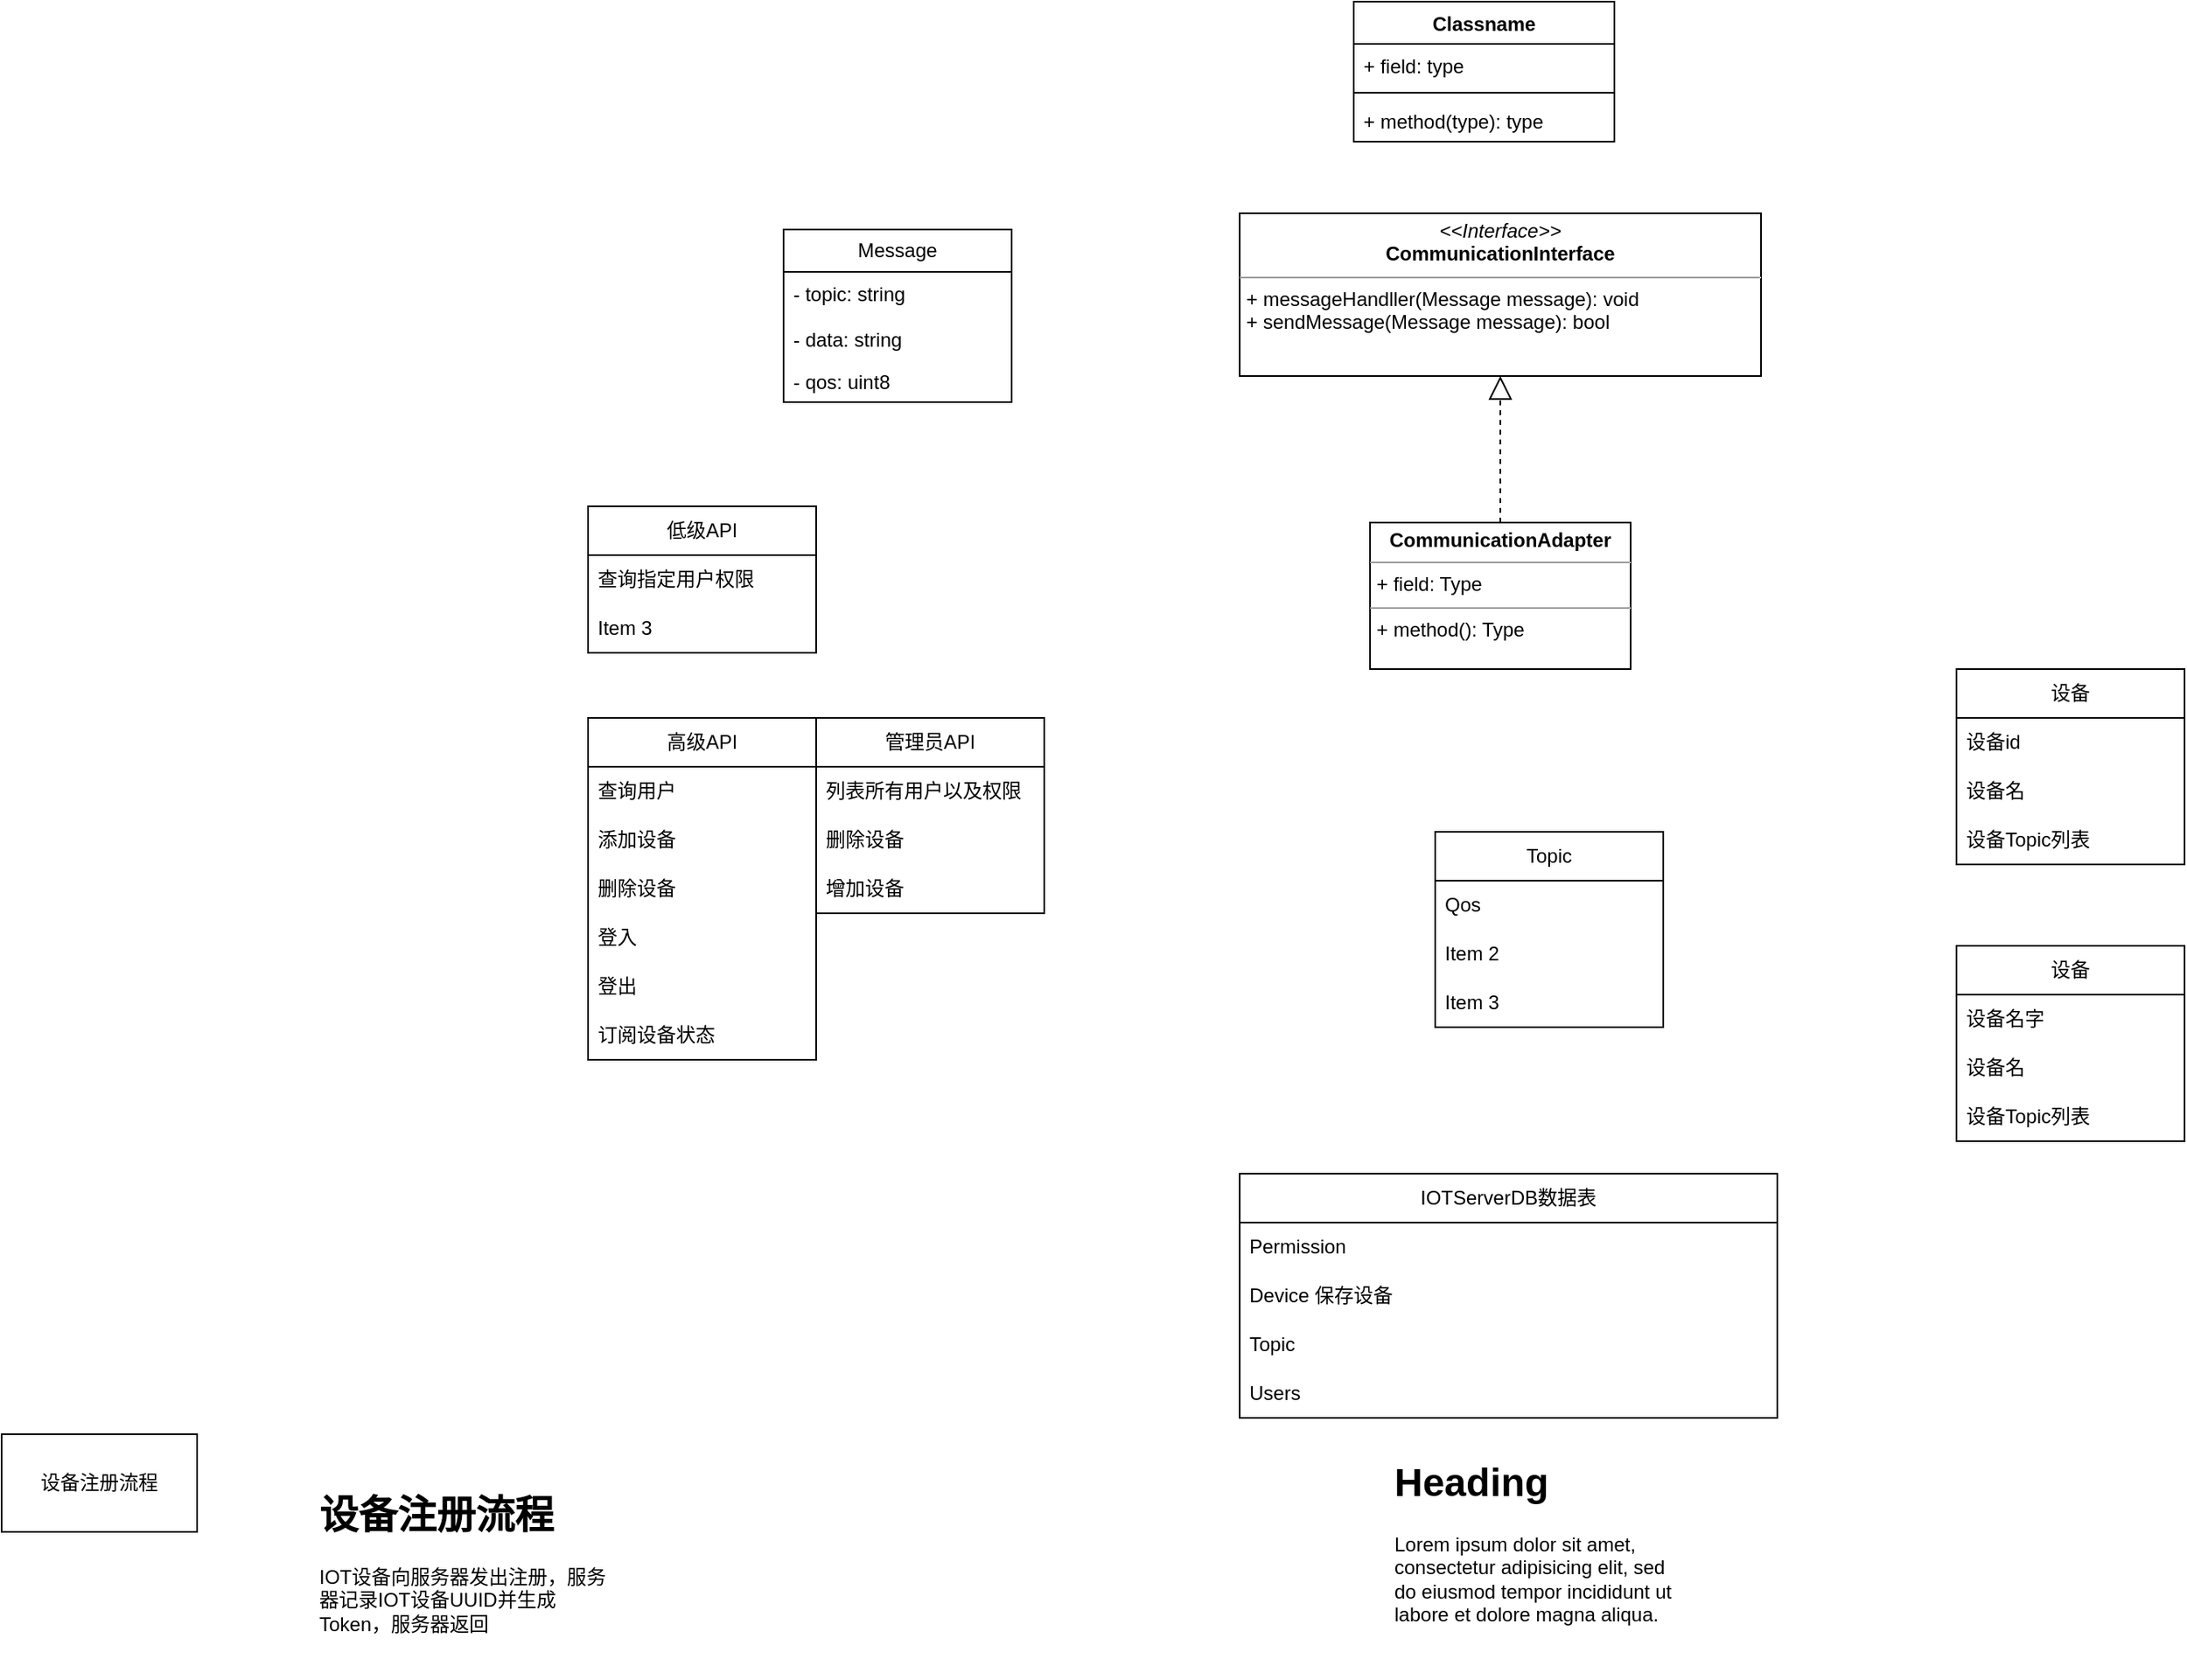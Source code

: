 <mxfile version="22.1.18" type="device">
  <diagram id="_XUPLWsiRfWct7tooMEu" name="Page-1">
    <mxGraphModel dx="1680" dy="496" grid="1" gridSize="10" guides="1" tooltips="1" connect="1" arrows="1" fold="1" page="1" pageScale="1" pageWidth="850" pageHeight="1100" math="0" shadow="0">
      <root>
        <mxCell id="0" />
        <mxCell id="1" parent="0" />
        <mxCell id="NNNKP--2_iPj_Vzi65C2-59" value="&lt;p style=&quot;margin:0px;margin-top:4px;text-align:center;&quot;&gt;&lt;i&gt;&amp;lt;&amp;lt;Interface&amp;gt;&amp;gt;&lt;/i&gt;&lt;br&gt;&lt;b&gt;CommunicationInterface&lt;/b&gt;&lt;/p&gt;&lt;hr size=&quot;1&quot;&gt;&lt;p style=&quot;margin:0px;margin-left:4px;&quot;&gt;+ messageHandller(Message message): void&lt;br&gt;+ sendMessage(Message message): bool&lt;/p&gt;" style="verticalAlign=top;align=left;overflow=fill;fontSize=12;fontFamily=Helvetica;html=1;whiteSpace=wrap;" parent="1" vertex="1">
          <mxGeometry x="450" y="130" width="320" height="100" as="geometry" />
        </mxCell>
        <mxCell id="NNNKP--2_iPj_Vzi65C2-61" value="Message" style="swimlane;fontStyle=0;childLayout=stackLayout;horizontal=1;startSize=26;fillColor=none;horizontalStack=0;resizeParent=1;resizeParentMax=0;resizeLast=0;collapsible=1;marginBottom=0;whiteSpace=wrap;html=1;" parent="1" vertex="1">
          <mxGeometry x="170" y="140" width="140" height="106" as="geometry" />
        </mxCell>
        <mxCell id="NNNKP--2_iPj_Vzi65C2-63" value="-&amp;nbsp;topic: string" style="text;strokeColor=none;fillColor=none;align=left;verticalAlign=top;spacingLeft=4;spacingRight=4;overflow=hidden;rotatable=0;points=[[0,0.5],[1,0.5]];portConstraint=eastwest;whiteSpace=wrap;html=1;" parent="NNNKP--2_iPj_Vzi65C2-61" vertex="1">
          <mxGeometry y="26" width="140" height="28" as="geometry" />
        </mxCell>
        <mxCell id="NNNKP--2_iPj_Vzi65C2-62" value="- data: string" style="text;strokeColor=none;fillColor=none;align=left;verticalAlign=top;spacingLeft=4;spacingRight=4;overflow=hidden;rotatable=0;points=[[0,0.5],[1,0.5]];portConstraint=eastwest;whiteSpace=wrap;html=1;" parent="NNNKP--2_iPj_Vzi65C2-61" vertex="1">
          <mxGeometry y="54" width="140" height="26" as="geometry" />
        </mxCell>
        <mxCell id="NNNKP--2_iPj_Vzi65C2-64" value="- qos: uint8" style="text;strokeColor=none;fillColor=none;align=left;verticalAlign=top;spacingLeft=4;spacingRight=4;overflow=hidden;rotatable=0;points=[[0,0.5],[1,0.5]];portConstraint=eastwest;whiteSpace=wrap;html=1;" parent="NNNKP--2_iPj_Vzi65C2-61" vertex="1">
          <mxGeometry y="80" width="140" height="26" as="geometry" />
        </mxCell>
        <mxCell id="NNNKP--2_iPj_Vzi65C2-65" value="&lt;p style=&quot;margin:0px;margin-top:4px;text-align:center;&quot;&gt;&lt;b&gt;CommunicationAdapter&lt;/b&gt;&lt;/p&gt;&lt;hr size=&quot;1&quot;&gt;&lt;p style=&quot;margin:0px;margin-left:4px;&quot;&gt;+ field: Type&lt;/p&gt;&lt;hr size=&quot;1&quot;&gt;&lt;p style=&quot;margin:0px;margin-left:4px;&quot;&gt;+ method(): Type&lt;/p&gt;" style="verticalAlign=top;align=left;overflow=fill;fontSize=12;fontFamily=Helvetica;html=1;whiteSpace=wrap;" parent="1" vertex="1">
          <mxGeometry x="530" y="320" width="160" height="90" as="geometry" />
        </mxCell>
        <mxCell id="NNNKP--2_iPj_Vzi65C2-67" value="" style="endArrow=block;dashed=1;endFill=0;endSize=12;html=1;rounded=0;" parent="1" source="NNNKP--2_iPj_Vzi65C2-65" target="NNNKP--2_iPj_Vzi65C2-59" edge="1">
          <mxGeometry width="160" relative="1" as="geometry">
            <mxPoint x="630" y="270" as="sourcePoint" />
            <mxPoint x="790" y="270" as="targetPoint" />
          </mxGeometry>
        </mxCell>
        <mxCell id="b08m-v5R-OFb6HyVtUKG-2" value="Topic" style="swimlane;fontStyle=0;childLayout=stackLayout;horizontal=1;startSize=30;horizontalStack=0;resizeParent=1;resizeParentMax=0;resizeLast=0;collapsible=1;marginBottom=0;whiteSpace=wrap;html=1;" parent="1" vertex="1">
          <mxGeometry x="570" y="510" width="140" height="120" as="geometry" />
        </mxCell>
        <mxCell id="b08m-v5R-OFb6HyVtUKG-3" value="Qos" style="text;strokeColor=none;fillColor=none;align=left;verticalAlign=middle;spacingLeft=4;spacingRight=4;overflow=hidden;points=[[0,0.5],[1,0.5]];portConstraint=eastwest;rotatable=0;whiteSpace=wrap;html=1;" parent="b08m-v5R-OFb6HyVtUKG-2" vertex="1">
          <mxGeometry y="30" width="140" height="30" as="geometry" />
        </mxCell>
        <mxCell id="b08m-v5R-OFb6HyVtUKG-4" value="Item 2" style="text;strokeColor=none;fillColor=none;align=left;verticalAlign=middle;spacingLeft=4;spacingRight=4;overflow=hidden;points=[[0,0.5],[1,0.5]];portConstraint=eastwest;rotatable=0;whiteSpace=wrap;html=1;" parent="b08m-v5R-OFb6HyVtUKG-2" vertex="1">
          <mxGeometry y="60" width="140" height="30" as="geometry" />
        </mxCell>
        <mxCell id="b08m-v5R-OFb6HyVtUKG-5" value="Item 3" style="text;strokeColor=none;fillColor=none;align=left;verticalAlign=middle;spacingLeft=4;spacingRight=4;overflow=hidden;points=[[0,0.5],[1,0.5]];portConstraint=eastwest;rotatable=0;whiteSpace=wrap;html=1;" parent="b08m-v5R-OFb6HyVtUKG-2" vertex="1">
          <mxGeometry y="90" width="140" height="30" as="geometry" />
        </mxCell>
        <mxCell id="vvocYklJOVC_0ziYpPzV-10" value="Classname" style="swimlane;fontStyle=1;align=center;verticalAlign=top;childLayout=stackLayout;horizontal=1;startSize=26;horizontalStack=0;resizeParent=1;resizeParentMax=0;resizeLast=0;collapsible=1;marginBottom=0;whiteSpace=wrap;html=1;" parent="1" vertex="1">
          <mxGeometry x="520" width="160" height="86" as="geometry" />
        </mxCell>
        <mxCell id="vvocYklJOVC_0ziYpPzV-11" value="+ field: type" style="text;strokeColor=none;fillColor=none;align=left;verticalAlign=top;spacingLeft=4;spacingRight=4;overflow=hidden;rotatable=0;points=[[0,0.5],[1,0.5]];portConstraint=eastwest;whiteSpace=wrap;html=1;" parent="vvocYklJOVC_0ziYpPzV-10" vertex="1">
          <mxGeometry y="26" width="160" height="26" as="geometry" />
        </mxCell>
        <mxCell id="vvocYklJOVC_0ziYpPzV-12" value="" style="line;strokeWidth=1;fillColor=none;align=left;verticalAlign=middle;spacingTop=-1;spacingLeft=3;spacingRight=3;rotatable=0;labelPosition=right;points=[];portConstraint=eastwest;strokeColor=inherit;" parent="vvocYklJOVC_0ziYpPzV-10" vertex="1">
          <mxGeometry y="52" width="160" height="8" as="geometry" />
        </mxCell>
        <mxCell id="vvocYklJOVC_0ziYpPzV-13" value="+ method(type): type" style="text;strokeColor=none;fillColor=none;align=left;verticalAlign=top;spacingLeft=4;spacingRight=4;overflow=hidden;rotatable=0;points=[[0,0.5],[1,0.5]];portConstraint=eastwest;whiteSpace=wrap;html=1;" parent="vvocYklJOVC_0ziYpPzV-10" vertex="1">
          <mxGeometry y="60" width="160" height="26" as="geometry" />
        </mxCell>
        <mxCell id="H3tU95BwRviC1SazwjD5-2" value="低级API" style="swimlane;fontStyle=0;childLayout=stackLayout;horizontal=1;startSize=30;horizontalStack=0;resizeParent=1;resizeParentMax=0;resizeLast=0;collapsible=1;marginBottom=0;whiteSpace=wrap;html=1;" parent="1" vertex="1">
          <mxGeometry x="50" y="310" width="140" height="90" as="geometry" />
        </mxCell>
        <mxCell id="H3tU95BwRviC1SazwjD5-3" value="查询指定用户权限" style="text;strokeColor=none;fillColor=none;align=left;verticalAlign=middle;spacingLeft=4;spacingRight=4;overflow=hidden;points=[[0,0.5],[1,0.5]];portConstraint=eastwest;rotatable=0;whiteSpace=wrap;html=1;" parent="H3tU95BwRviC1SazwjD5-2" vertex="1">
          <mxGeometry y="30" width="140" height="30" as="geometry" />
        </mxCell>
        <mxCell id="H3tU95BwRviC1SazwjD5-5" value="Item 3" style="text;strokeColor=none;fillColor=none;align=left;verticalAlign=middle;spacingLeft=4;spacingRight=4;overflow=hidden;points=[[0,0.5],[1,0.5]];portConstraint=eastwest;rotatable=0;whiteSpace=wrap;html=1;" parent="H3tU95BwRviC1SazwjD5-2" vertex="1">
          <mxGeometry y="60" width="140" height="30" as="geometry" />
        </mxCell>
        <mxCell id="H3tU95BwRviC1SazwjD5-6" value="IOTServerDB数据表" style="swimlane;fontStyle=0;childLayout=stackLayout;horizontal=1;startSize=30;horizontalStack=0;resizeParent=1;resizeParentMax=0;resizeLast=0;collapsible=1;marginBottom=0;whiteSpace=wrap;html=1;" parent="1" vertex="1">
          <mxGeometry x="450" y="720" width="330" height="150" as="geometry" />
        </mxCell>
        <mxCell id="H3tU95BwRviC1SazwjD5-7" value="Permission" style="text;strokeColor=none;fillColor=none;align=left;verticalAlign=middle;spacingLeft=4;spacingRight=4;overflow=hidden;points=[[0,0.5],[1,0.5]];portConstraint=eastwest;rotatable=0;whiteSpace=wrap;html=1;" parent="H3tU95BwRviC1SazwjD5-6" vertex="1">
          <mxGeometry y="30" width="330" height="30" as="geometry" />
        </mxCell>
        <mxCell id="H3tU95BwRviC1SazwjD5-8" value="Device 保存设备" style="text;strokeColor=none;fillColor=none;align=left;verticalAlign=middle;spacingLeft=4;spacingRight=4;overflow=hidden;points=[[0,0.5],[1,0.5]];portConstraint=eastwest;rotatable=0;whiteSpace=wrap;html=1;" parent="H3tU95BwRviC1SazwjD5-6" vertex="1">
          <mxGeometry y="60" width="330" height="30" as="geometry" />
        </mxCell>
        <mxCell id="H3tU95BwRviC1SazwjD5-9" value="Topic" style="text;strokeColor=none;fillColor=none;align=left;verticalAlign=middle;spacingLeft=4;spacingRight=4;overflow=hidden;points=[[0,0.5],[1,0.5]];portConstraint=eastwest;rotatable=0;whiteSpace=wrap;html=1;" parent="H3tU95BwRviC1SazwjD5-6" vertex="1">
          <mxGeometry y="90" width="330" height="30" as="geometry" />
        </mxCell>
        <mxCell id="H3tU95BwRviC1SazwjD5-10" value="Users" style="text;strokeColor=none;fillColor=none;align=left;verticalAlign=middle;spacingLeft=4;spacingRight=4;overflow=hidden;points=[[0,0.5],[1,0.5]];portConstraint=eastwest;rotatable=0;whiteSpace=wrap;html=1;" parent="H3tU95BwRviC1SazwjD5-6" vertex="1">
          <mxGeometry y="120" width="330" height="30" as="geometry" />
        </mxCell>
        <mxCell id="H3tU95BwRviC1SazwjD5-11" value="&lt;h1&gt;Heading&lt;/h1&gt;&lt;p&gt;Lorem ipsum dolor sit amet, consectetur adipisicing elit, sed do eiusmod tempor incididunt ut labore et dolore magna aliqua.&lt;/p&gt;" style="text;html=1;strokeColor=none;fillColor=none;spacing=5;spacingTop=-20;whiteSpace=wrap;overflow=hidden;rounded=0;" parent="1" vertex="1">
          <mxGeometry x="540" y="890" width="190" height="120" as="geometry" />
        </mxCell>
        <mxCell id="H3tU95BwRviC1SazwjD5-12" value="高级API" style="swimlane;fontStyle=0;childLayout=stackLayout;horizontal=1;startSize=30;horizontalStack=0;resizeParent=1;resizeParentMax=0;resizeLast=0;collapsible=1;marginBottom=0;whiteSpace=wrap;html=1;" parent="1" vertex="1">
          <mxGeometry x="50" y="440" width="140" height="210" as="geometry" />
        </mxCell>
        <mxCell id="H3tU95BwRviC1SazwjD5-13" value="查询用户" style="text;strokeColor=none;fillColor=none;align=left;verticalAlign=middle;spacingLeft=4;spacingRight=4;overflow=hidden;points=[[0,0.5],[1,0.5]];portConstraint=eastwest;rotatable=0;whiteSpace=wrap;html=1;" parent="H3tU95BwRviC1SazwjD5-12" vertex="1">
          <mxGeometry y="30" width="140" height="30" as="geometry" />
        </mxCell>
        <mxCell id="H3tU95BwRviC1SazwjD5-14" value="添加设备" style="text;strokeColor=none;fillColor=none;align=left;verticalAlign=middle;spacingLeft=4;spacingRight=4;overflow=hidden;points=[[0,0.5],[1,0.5]];portConstraint=eastwest;rotatable=0;whiteSpace=wrap;html=1;" parent="H3tU95BwRviC1SazwjD5-12" vertex="1">
          <mxGeometry y="60" width="140" height="30" as="geometry" />
        </mxCell>
        <mxCell id="H3tU95BwRviC1SazwjD5-30" value="删除设备" style="text;strokeColor=none;fillColor=none;align=left;verticalAlign=middle;spacingLeft=4;spacingRight=4;overflow=hidden;points=[[0,0.5],[1,0.5]];portConstraint=eastwest;rotatable=0;whiteSpace=wrap;html=1;" parent="H3tU95BwRviC1SazwjD5-12" vertex="1">
          <mxGeometry y="90" width="140" height="30" as="geometry" />
        </mxCell>
        <mxCell id="H3tU95BwRviC1SazwjD5-31" value="登入" style="text;strokeColor=none;fillColor=none;align=left;verticalAlign=middle;spacingLeft=4;spacingRight=4;overflow=hidden;points=[[0,0.5],[1,0.5]];portConstraint=eastwest;rotatable=0;whiteSpace=wrap;html=1;" parent="H3tU95BwRviC1SazwjD5-12" vertex="1">
          <mxGeometry y="120" width="140" height="30" as="geometry" />
        </mxCell>
        <mxCell id="H3tU95BwRviC1SazwjD5-32" value="登出" style="text;strokeColor=none;fillColor=none;align=left;verticalAlign=middle;spacingLeft=4;spacingRight=4;overflow=hidden;points=[[0,0.5],[1,0.5]];portConstraint=eastwest;rotatable=0;whiteSpace=wrap;html=1;" parent="H3tU95BwRviC1SazwjD5-12" vertex="1">
          <mxGeometry y="150" width="140" height="30" as="geometry" />
        </mxCell>
        <mxCell id="H3tU95BwRviC1SazwjD5-33" value="订阅设备状态" style="text;strokeColor=none;fillColor=none;align=left;verticalAlign=middle;spacingLeft=4;spacingRight=4;overflow=hidden;points=[[0,0.5],[1,0.5]];portConstraint=eastwest;rotatable=0;whiteSpace=wrap;html=1;" parent="H3tU95BwRviC1SazwjD5-12" vertex="1">
          <mxGeometry y="180" width="140" height="30" as="geometry" />
        </mxCell>
        <mxCell id="H3tU95BwRviC1SazwjD5-17" value="设备" style="swimlane;fontStyle=0;childLayout=stackLayout;horizontal=1;startSize=30;horizontalStack=0;resizeParent=1;resizeParentMax=0;resizeLast=0;collapsible=1;marginBottom=0;whiteSpace=wrap;html=1;" parent="1" vertex="1">
          <mxGeometry x="890" y="410" width="140" height="120" as="geometry" />
        </mxCell>
        <mxCell id="H3tU95BwRviC1SazwjD5-18" value="设备id" style="text;strokeColor=none;fillColor=none;align=left;verticalAlign=middle;spacingLeft=4;spacingRight=4;overflow=hidden;points=[[0,0.5],[1,0.5]];portConstraint=eastwest;rotatable=0;whiteSpace=wrap;html=1;" parent="H3tU95BwRviC1SazwjD5-17" vertex="1">
          <mxGeometry y="30" width="140" height="30" as="geometry" />
        </mxCell>
        <mxCell id="H3tU95BwRviC1SazwjD5-19" value="设备名" style="text;strokeColor=none;fillColor=none;align=left;verticalAlign=middle;spacingLeft=4;spacingRight=4;overflow=hidden;points=[[0,0.5],[1,0.5]];portConstraint=eastwest;rotatable=0;whiteSpace=wrap;html=1;" parent="H3tU95BwRviC1SazwjD5-17" vertex="1">
          <mxGeometry y="60" width="140" height="30" as="geometry" />
        </mxCell>
        <mxCell id="H3tU95BwRviC1SazwjD5-20" value="设备Topic列表" style="text;strokeColor=none;fillColor=none;align=left;verticalAlign=middle;spacingLeft=4;spacingRight=4;overflow=hidden;points=[[0,0.5],[1,0.5]];portConstraint=eastwest;rotatable=0;whiteSpace=wrap;html=1;" parent="H3tU95BwRviC1SazwjD5-17" vertex="1">
          <mxGeometry y="90" width="140" height="30" as="geometry" />
        </mxCell>
        <mxCell id="H3tU95BwRviC1SazwjD5-26" value="设备" style="swimlane;fontStyle=0;childLayout=stackLayout;horizontal=1;startSize=30;horizontalStack=0;resizeParent=1;resizeParentMax=0;resizeLast=0;collapsible=1;marginBottom=0;whiteSpace=wrap;html=1;" parent="1" vertex="1">
          <mxGeometry x="890" y="580" width="140" height="120" as="geometry" />
        </mxCell>
        <mxCell id="H3tU95BwRviC1SazwjD5-27" value="设备名字" style="text;strokeColor=none;fillColor=none;align=left;verticalAlign=middle;spacingLeft=4;spacingRight=4;overflow=hidden;points=[[0,0.5],[1,0.5]];portConstraint=eastwest;rotatable=0;whiteSpace=wrap;html=1;" parent="H3tU95BwRviC1SazwjD5-26" vertex="1">
          <mxGeometry y="30" width="140" height="30" as="geometry" />
        </mxCell>
        <mxCell id="H3tU95BwRviC1SazwjD5-28" value="设备名" style="text;strokeColor=none;fillColor=none;align=left;verticalAlign=middle;spacingLeft=4;spacingRight=4;overflow=hidden;points=[[0,0.5],[1,0.5]];portConstraint=eastwest;rotatable=0;whiteSpace=wrap;html=1;" parent="H3tU95BwRviC1SazwjD5-26" vertex="1">
          <mxGeometry y="60" width="140" height="30" as="geometry" />
        </mxCell>
        <mxCell id="H3tU95BwRviC1SazwjD5-29" value="设备Topic列表" style="text;strokeColor=none;fillColor=none;align=left;verticalAlign=middle;spacingLeft=4;spacingRight=4;overflow=hidden;points=[[0,0.5],[1,0.5]];portConstraint=eastwest;rotatable=0;whiteSpace=wrap;html=1;" parent="H3tU95BwRviC1SazwjD5-26" vertex="1">
          <mxGeometry y="90" width="140" height="30" as="geometry" />
        </mxCell>
        <mxCell id="H3tU95BwRviC1SazwjD5-34" value="管理员API" style="swimlane;fontStyle=0;childLayout=stackLayout;horizontal=1;startSize=30;horizontalStack=0;resizeParent=1;resizeParentMax=0;resizeLast=0;collapsible=1;marginBottom=0;whiteSpace=wrap;html=1;" parent="1" vertex="1">
          <mxGeometry x="190" y="440" width="140" height="120" as="geometry" />
        </mxCell>
        <mxCell id="H3tU95BwRviC1SazwjD5-35" value="列表所有用户以及权限" style="text;strokeColor=none;fillColor=none;align=left;verticalAlign=middle;spacingLeft=4;spacingRight=4;overflow=hidden;points=[[0,0.5],[1,0.5]];portConstraint=eastwest;rotatable=0;whiteSpace=wrap;html=1;" parent="H3tU95BwRviC1SazwjD5-34" vertex="1">
          <mxGeometry y="30" width="140" height="30" as="geometry" />
        </mxCell>
        <mxCell id="H3tU95BwRviC1SazwjD5-40" value="删除设备" style="text;strokeColor=none;fillColor=none;align=left;verticalAlign=middle;spacingLeft=4;spacingRight=4;overflow=hidden;points=[[0,0.5],[1,0.5]];portConstraint=eastwest;rotatable=0;whiteSpace=wrap;html=1;" parent="H3tU95BwRviC1SazwjD5-34" vertex="1">
          <mxGeometry y="60" width="140" height="30" as="geometry" />
        </mxCell>
        <mxCell id="H3tU95BwRviC1SazwjD5-41" value="增加设备" style="text;strokeColor=none;fillColor=none;align=left;verticalAlign=middle;spacingLeft=4;spacingRight=4;overflow=hidden;points=[[0,0.5],[1,0.5]];portConstraint=eastwest;rotatable=0;whiteSpace=wrap;html=1;" parent="H3tU95BwRviC1SazwjD5-34" vertex="1">
          <mxGeometry y="90" width="140" height="30" as="geometry" />
        </mxCell>
        <mxCell id="H3tU95BwRviC1SazwjD5-42" value="设备注册流程" style="rounded=0;whiteSpace=wrap;html=1;" parent="1" vertex="1">
          <mxGeometry x="-310" y="880" width="120" height="60" as="geometry" />
        </mxCell>
        <mxCell id="H3tU95BwRviC1SazwjD5-43" value="&lt;h1&gt;设备注册流程&lt;/h1&gt;&lt;p&gt;IOT设备向服务器发出注册，服务器记录IOT设备UUID并生成Token，服务器返回&lt;/p&gt;" style="text;html=1;strokeColor=none;fillColor=none;spacing=5;spacingTop=-20;whiteSpace=wrap;overflow=hidden;rounded=0;" parent="1" vertex="1">
          <mxGeometry x="-120" y="910" width="190" height="120" as="geometry" />
        </mxCell>
      </root>
    </mxGraphModel>
  </diagram>
</mxfile>
